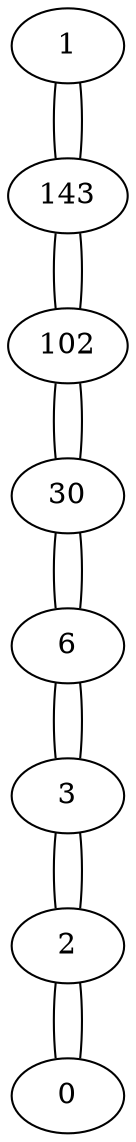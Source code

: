 graph {
	1 [label=1]
	1 -- 143
	143 [label=143]
	143 -- 1
	143 -- 102
	102 [label=102]
	102 -- 143
	102 -- 30
	30 [label=30]
	30 -- 102
	30 -- 6
	6 [label=6]
	6 -- 30
	6 -- 3
	3 [label=3]
	3 -- 6
	3 -- 2
	2 [label=2]
	2 -- 3
	2 -- 0
	0 [label=0]
	0 -- 2
}
